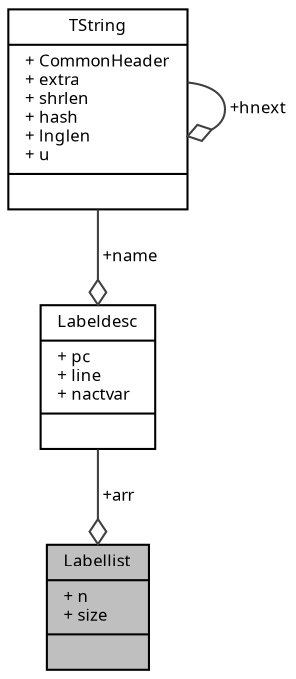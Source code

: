 digraph "Labellist"
{
  edge [fontname="Sans",fontsize="8",labelfontname="Sans",labelfontsize="8"];
  node [fontname="Sans",fontsize="8",shape=record];
  Node1 [label="{Labellist\n|+ n\l+ size\l|}",height=0.2,width=0.4,color="black", fillcolor="grey75", style="filled", fontcolor="black"];
  Node2 -> Node1 [color="grey25",fontsize="8",style="solid",label=" +arr" ,arrowhead="odiamond",fontname="Sans"];
  Node2 [label="{Labeldesc\n|+ pc\l+ line\l+ nactvar\l|}",height=0.2,width=0.4,color="black", fillcolor="white", style="filled",URL="$struct_labeldesc.html"];
  Node3 -> Node2 [color="grey25",fontsize="8",style="solid",label=" +name" ,arrowhead="odiamond",fontname="Sans"];
  Node3 [label="{TString\n|+ CommonHeader\l+ extra\l+ shrlen\l+ hash\l+ lnglen\l+ u\l|}",height=0.2,width=0.4,color="black", fillcolor="white", style="filled",URL="$struct_t_string.html"];
  Node3 -> Node3 [color="grey25",fontsize="8",style="solid",label=" +hnext" ,arrowhead="odiamond",fontname="Sans"];
}
